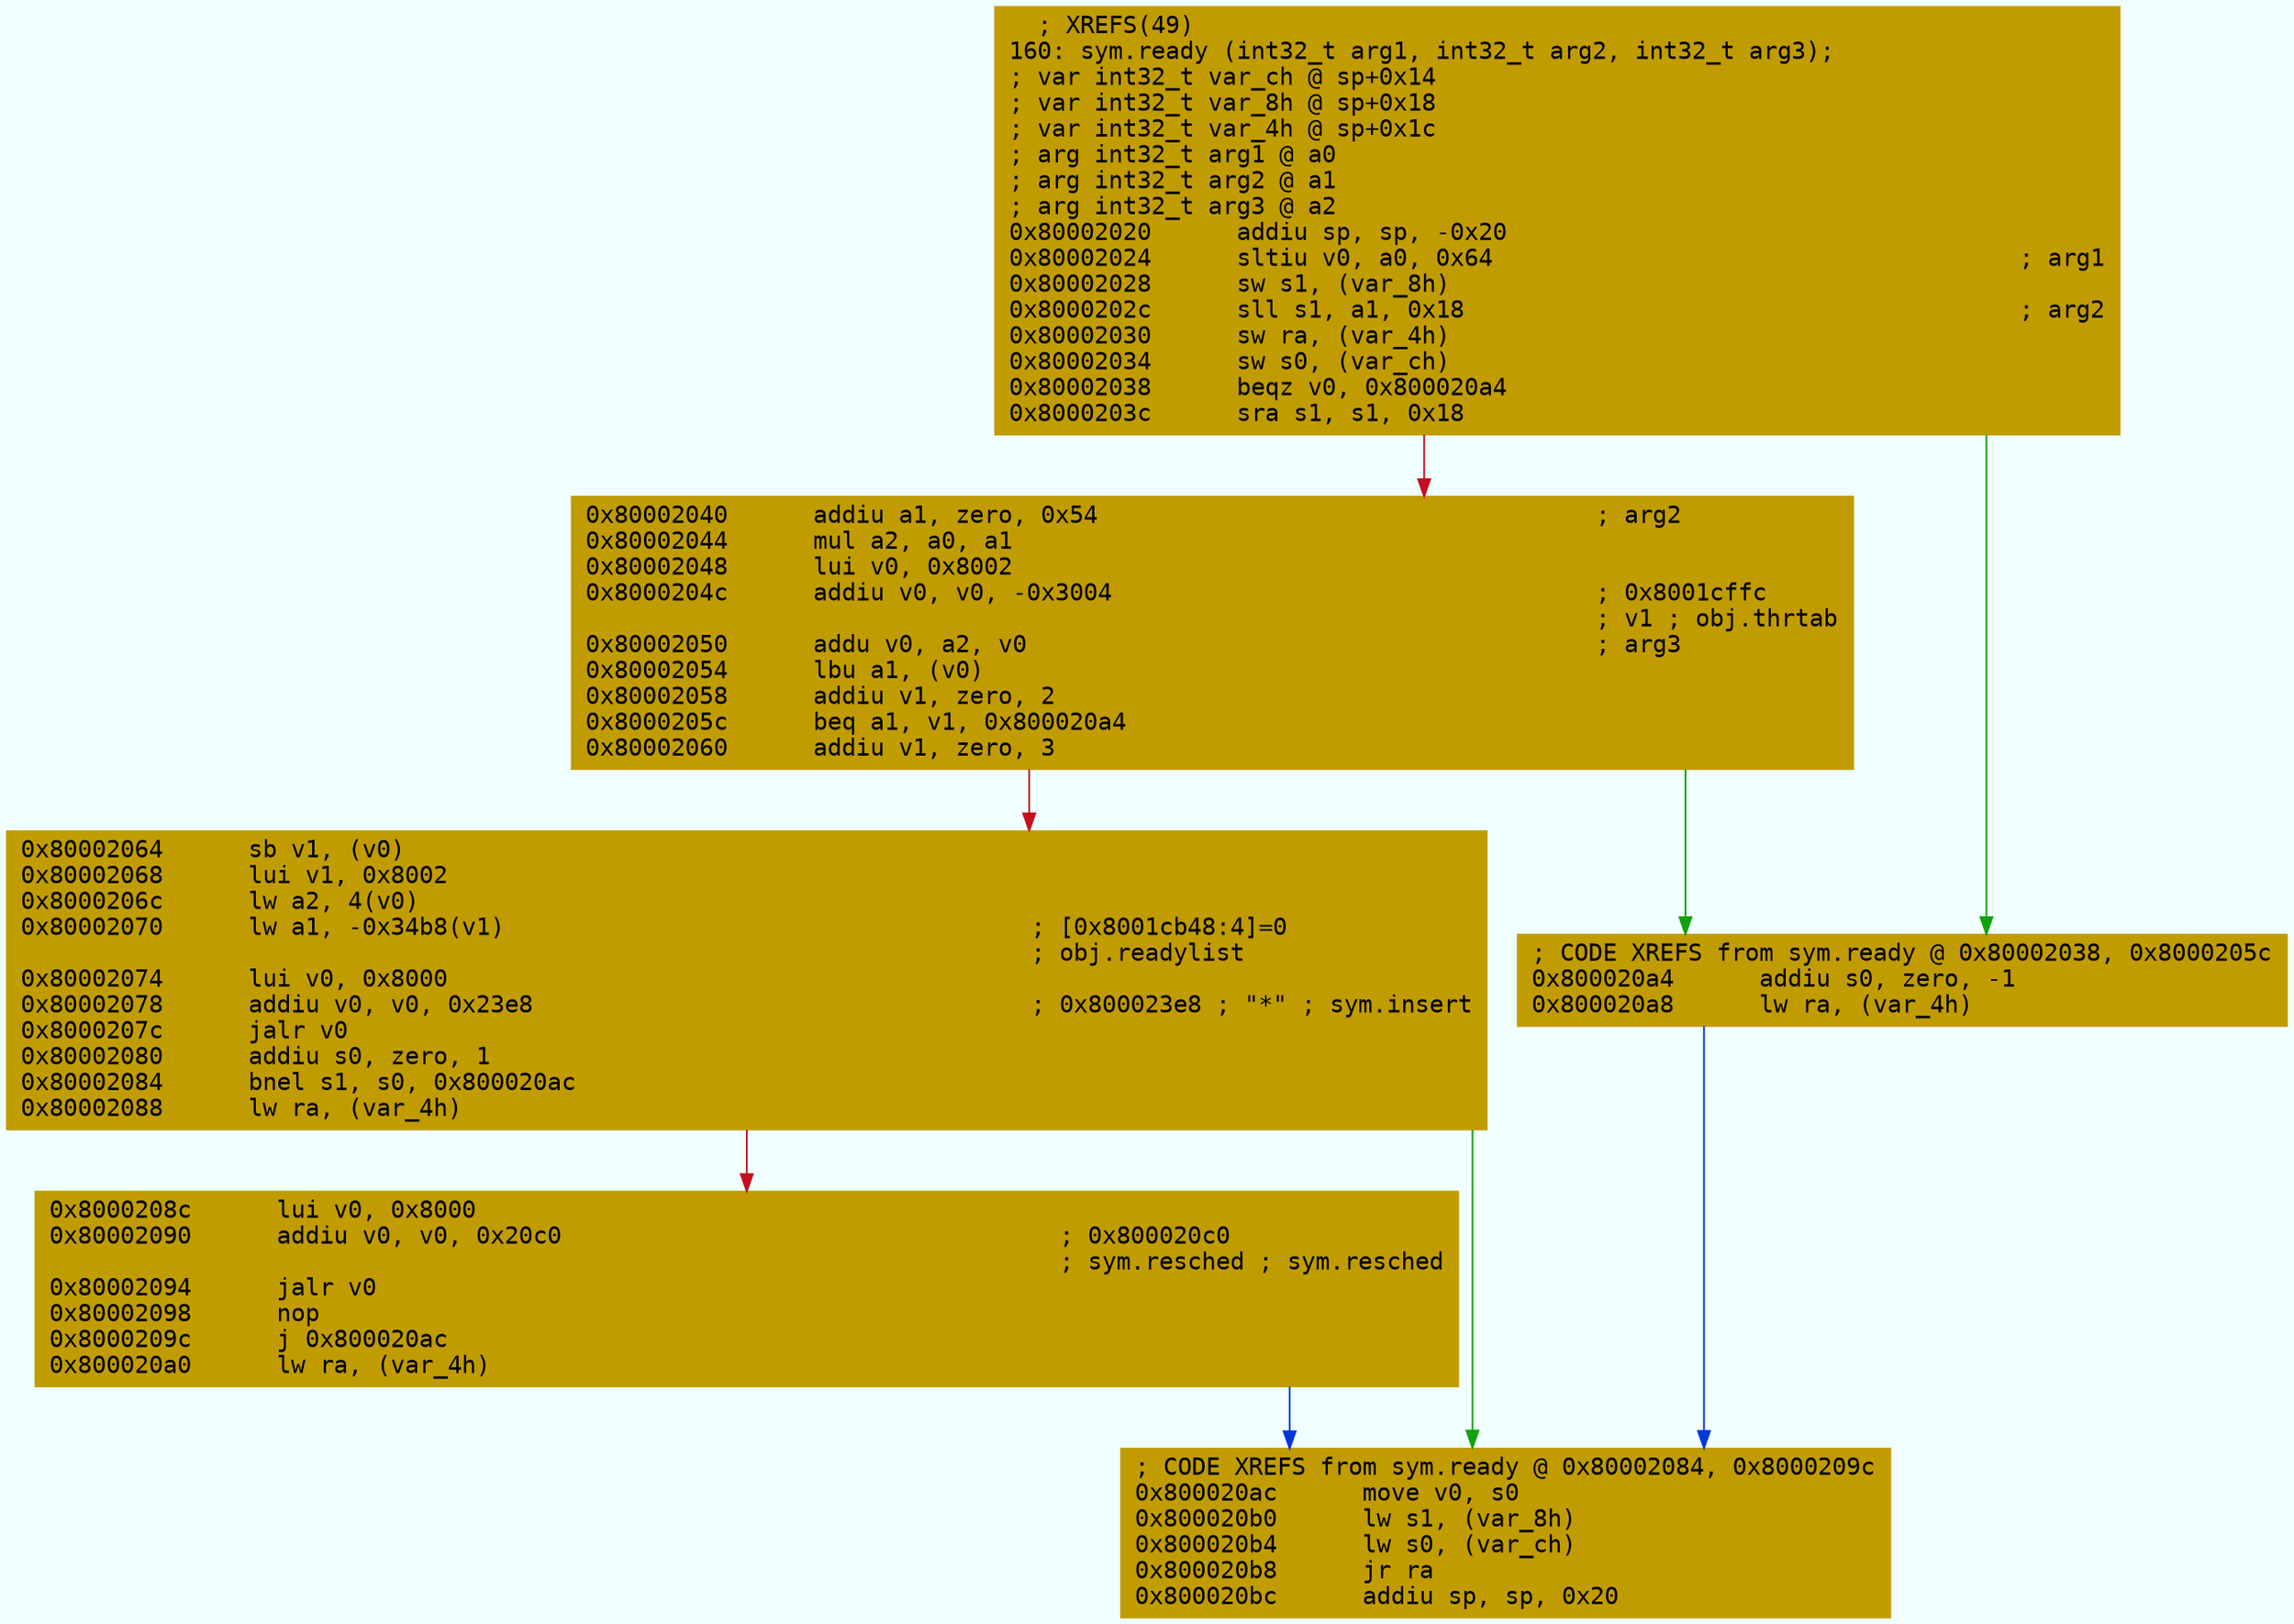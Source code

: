 digraph code {
	graph [bgcolor=azure fontsize=8 fontname="Courier" splines="ortho"];
	node [fillcolor=gray style=filled shape=box];
	edge [arrowhead="normal"];
	"0x80002020" [URL="sym.ready/0x80002020", fillcolor="#c19c00",color="#c19c00", fontname="Courier",label="  ; XREFS(49)\l160: sym.ready (int32_t arg1, int32_t arg2, int32_t arg3);\l; var int32_t var_ch @ sp+0x14\l; var int32_t var_8h @ sp+0x18\l; var int32_t var_4h @ sp+0x1c\l; arg int32_t arg1 @ a0\l; arg int32_t arg2 @ a1\l; arg int32_t arg3 @ a2\l0x80002020      addiu sp, sp, -0x20\l0x80002024      sltiu v0, a0, 0x64                                     ; arg1\l0x80002028      sw s1, (var_8h)\l0x8000202c      sll s1, a1, 0x18                                       ; arg2\l0x80002030      sw ra, (var_4h)\l0x80002034      sw s0, (var_ch)\l0x80002038      beqz v0, 0x800020a4\l0x8000203c      sra s1, s1, 0x18\l"]
	"0x80002040" [URL="sym.ready/0x80002040", fillcolor="#c19c00",color="#c19c00", fontname="Courier",label="0x80002040      addiu a1, zero, 0x54                                   ; arg2\l0x80002044      mul a2, a0, a1\l0x80002048      lui v0, 0x8002\l0x8000204c      addiu v0, v0, -0x3004                                  ; 0x8001cffc\l                                                                       ; v1 ; obj.thrtab\l0x80002050      addu v0, a2, v0                                        ; arg3\l0x80002054      lbu a1, (v0)\l0x80002058      addiu v1, zero, 2\l0x8000205c      beq a1, v1, 0x800020a4\l0x80002060      addiu v1, zero, 3\l"]
	"0x80002064" [URL="sym.ready/0x80002064", fillcolor="#c19c00",color="#c19c00", fontname="Courier",label="0x80002064      sb v1, (v0)\l0x80002068      lui v1, 0x8002\l0x8000206c      lw a2, 4(v0)\l0x80002070      lw a1, -0x34b8(v1)                                     ; [0x8001cb48:4]=0\l                                                                       ; obj.readylist\l0x80002074      lui v0, 0x8000\l0x80002078      addiu v0, v0, 0x23e8                                   ; 0x800023e8 ; \"*\" ; sym.insert\l0x8000207c      jalr v0\l0x80002080      addiu s0, zero, 1\l0x80002084      bnel s1, s0, 0x800020ac\l0x80002088      lw ra, (var_4h)\l"]
	"0x8000208c" [URL="sym.ready/0x8000208c", fillcolor="#c19c00",color="#c19c00", fontname="Courier",label="0x8000208c      lui v0, 0x8000\l0x80002090      addiu v0, v0, 0x20c0                                   ; 0x800020c0\l                                                                       ; sym.resched ; sym.resched\l0x80002094      jalr v0\l0x80002098      nop\l0x8000209c      j 0x800020ac\l0x800020a0      lw ra, (var_4h)\l"]
	"0x800020a4" [URL="sym.ready/0x800020a4", fillcolor="#c19c00",color="#c19c00", fontname="Courier",label="; CODE XREFS from sym.ready @ 0x80002038, 0x8000205c\l0x800020a4      addiu s0, zero, -1\l0x800020a8      lw ra, (var_4h)\l"]
	"0x800020ac" [URL="sym.ready/0x800020ac", fillcolor="#c19c00",color="#c19c00", fontname="Courier",label="; CODE XREFS from sym.ready @ 0x80002084, 0x8000209c\l0x800020ac      move v0, s0\l0x800020b0      lw s1, (var_8h)\l0x800020b4      lw s0, (var_ch)\l0x800020b8      jr ra\l0x800020bc      addiu sp, sp, 0x20\l"]
        "0x80002020" -> "0x800020a4" [color="#13a10e"];
        "0x80002020" -> "0x80002040" [color="#c50f1f"];
        "0x80002040" -> "0x800020a4" [color="#13a10e"];
        "0x80002040" -> "0x80002064" [color="#c50f1f"];
        "0x80002064" -> "0x800020ac" [color="#13a10e"];
        "0x80002064" -> "0x8000208c" [color="#c50f1f"];
        "0x8000208c" -> "0x800020ac" [color="#0037da"];
        "0x800020a4" -> "0x800020ac" [color="#0037da"];
}
